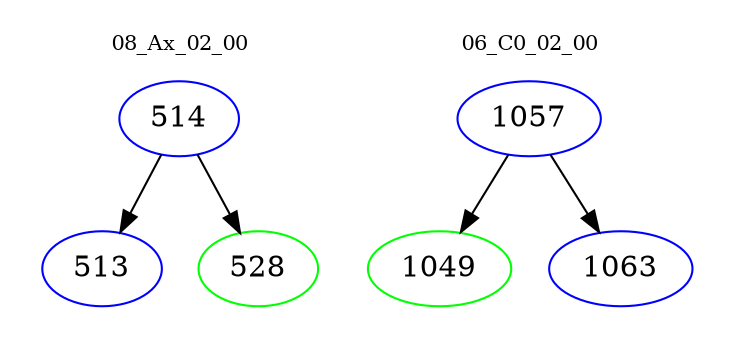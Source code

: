 digraph{
subgraph cluster_0 {
color = white
label = "08_Ax_02_00";
fontsize=10;
T0_514 [label="514", color="blue"]
T0_514 -> T0_513 [color="black"]
T0_513 [label="513", color="blue"]
T0_514 -> T0_528 [color="black"]
T0_528 [label="528", color="green"]
}
subgraph cluster_1 {
color = white
label = "06_C0_02_00";
fontsize=10;
T1_1057 [label="1057", color="blue"]
T1_1057 -> T1_1049 [color="black"]
T1_1049 [label="1049", color="green"]
T1_1057 -> T1_1063 [color="black"]
T1_1063 [label="1063", color="blue"]
}
}
